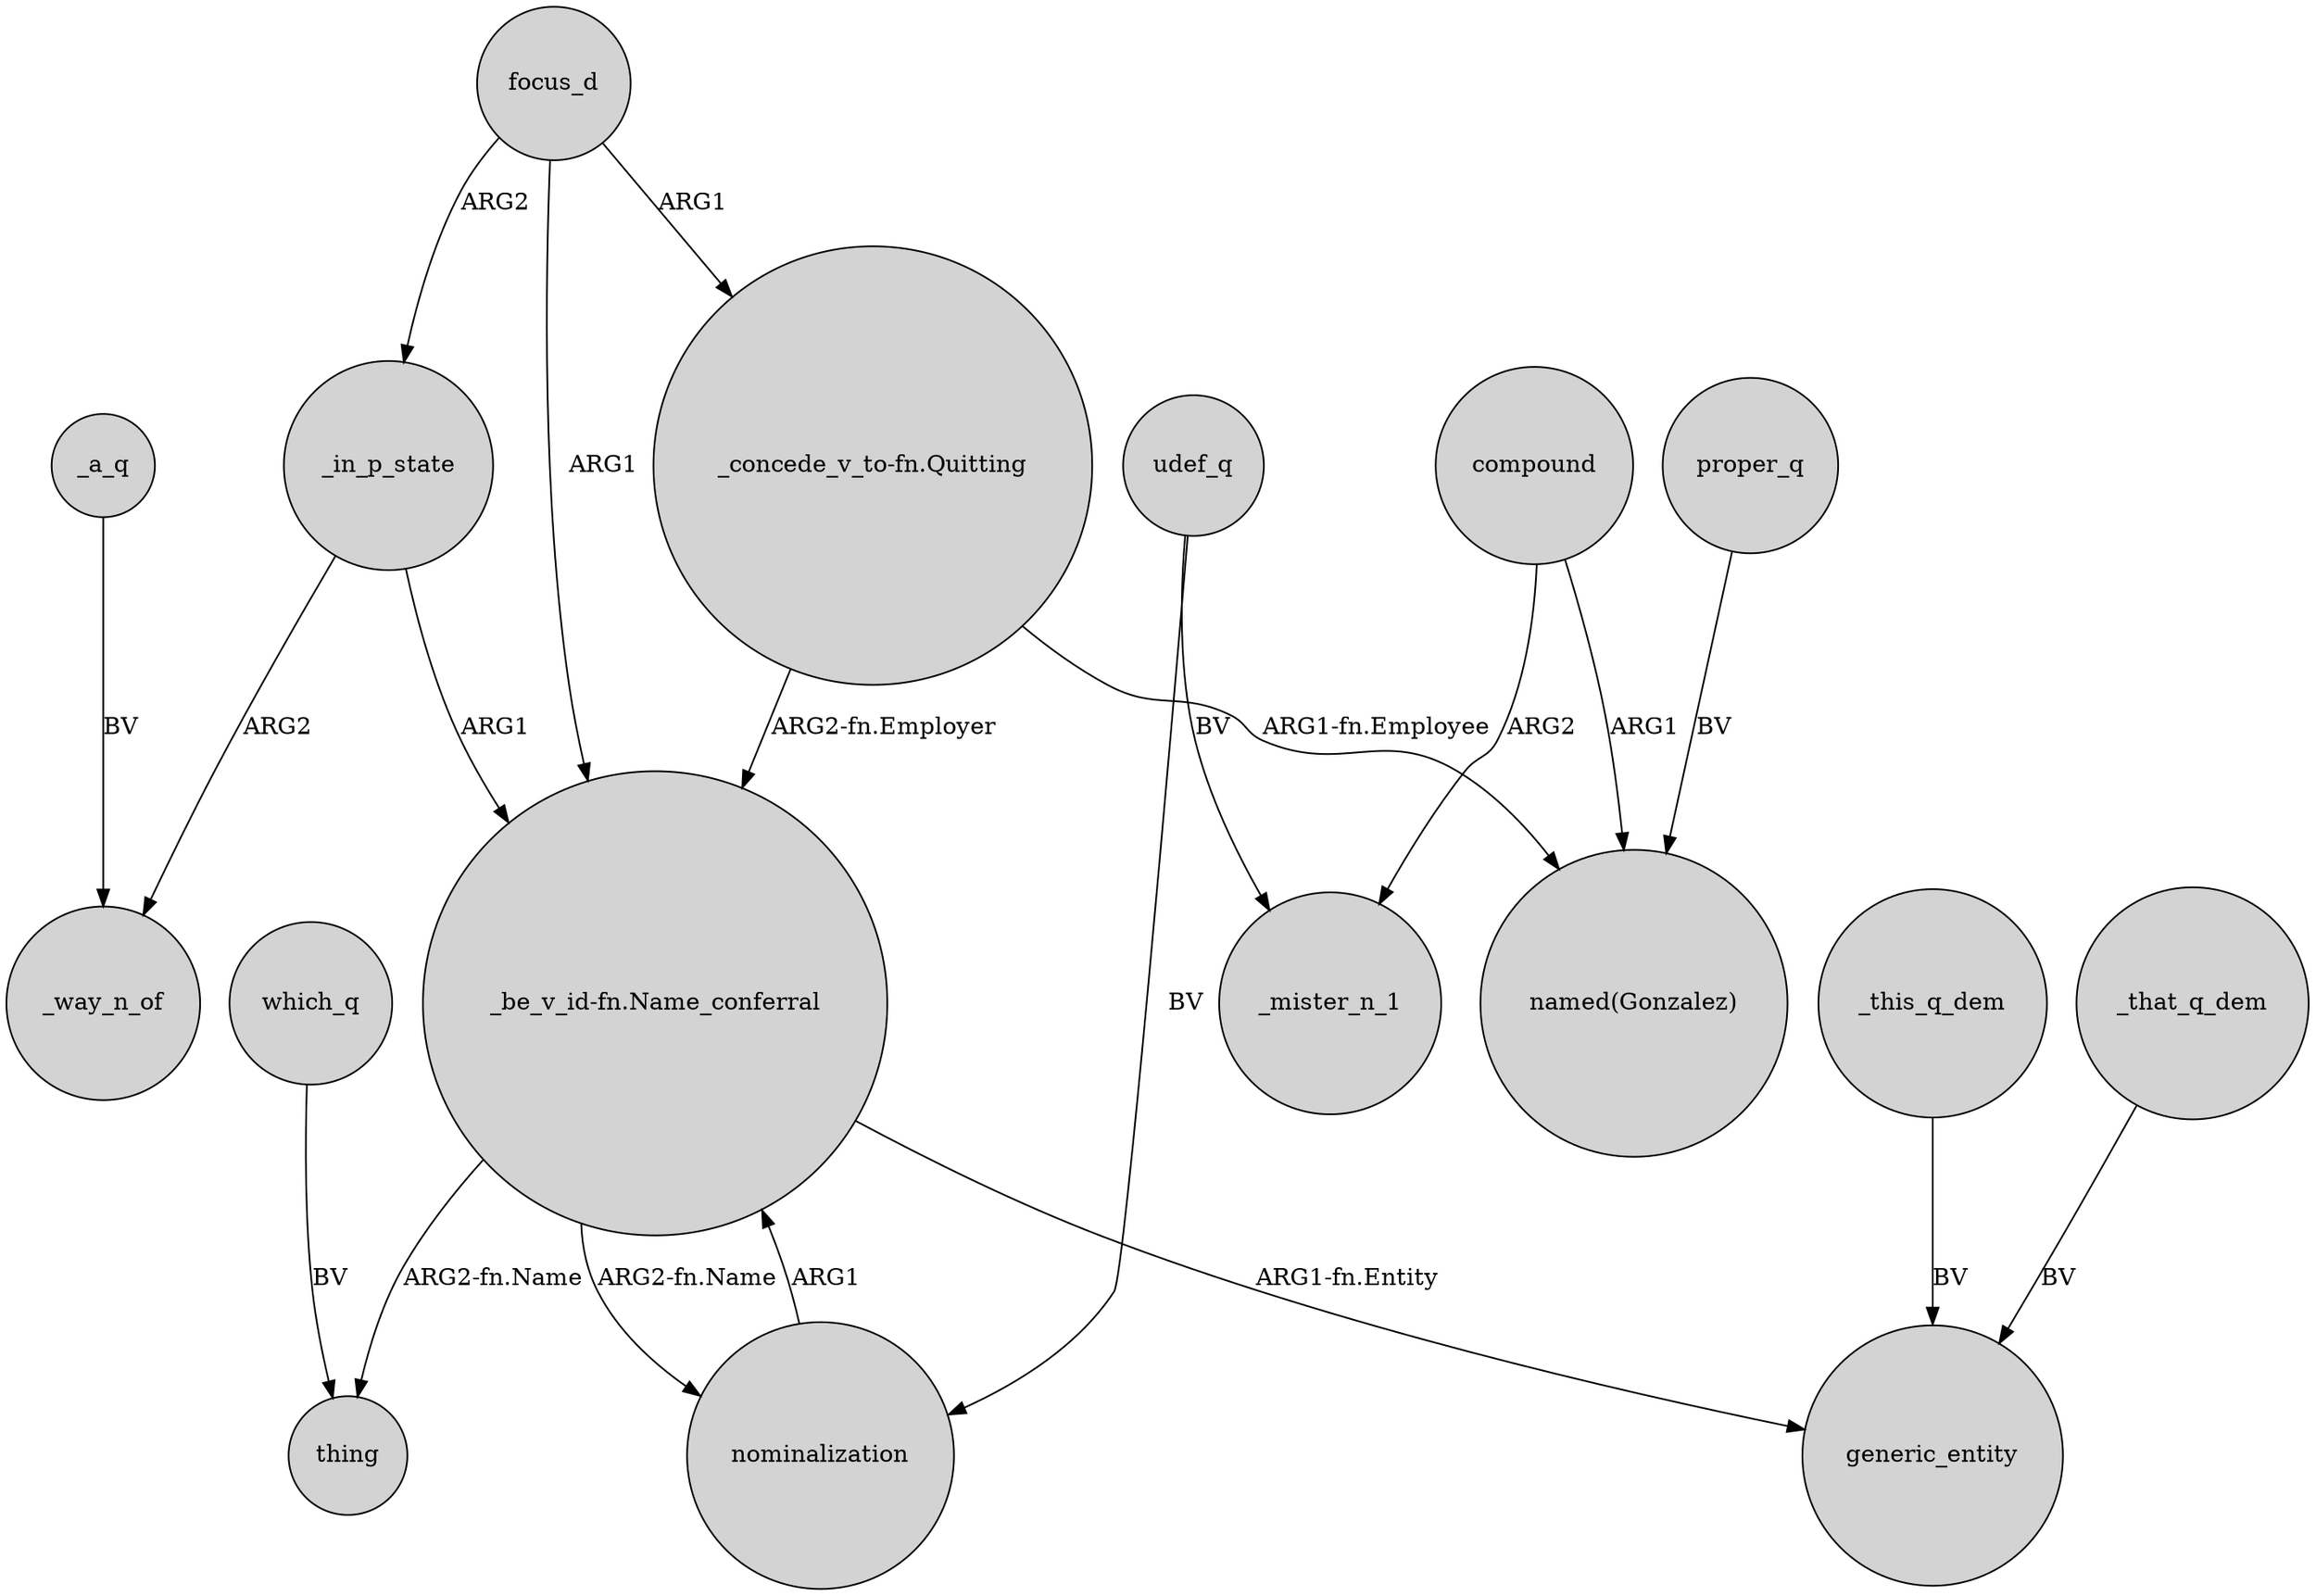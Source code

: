 digraph {
	node [shape=circle style=filled]
	_a_q -> _way_n_of [label=BV]
	compound -> _mister_n_1 [label=ARG2]
	focus_d -> _in_p_state [label=ARG2]
	"_be_v_id-fn.Name_conferral" -> thing [label="ARG2-fn.Name"]
	nominalization -> "_be_v_id-fn.Name_conferral" [label=ARG1]
	"_concede_v_to-fn.Quitting" -> "named(Gonzalez)" [label="ARG1-fn.Employee"]
	which_q -> thing [label=BV]
	udef_q -> nominalization [label=BV]
	udef_q -> _mister_n_1 [label=BV]
	"_be_v_id-fn.Name_conferral" -> nominalization [label="ARG2-fn.Name"]
	compound -> "named(Gonzalez)" [label=ARG1]
	focus_d -> "_be_v_id-fn.Name_conferral" [label=ARG1]
	_this_q_dem -> generic_entity [label=BV]
	_in_p_state -> "_be_v_id-fn.Name_conferral" [label=ARG1]
	_in_p_state -> _way_n_of [label=ARG2]
	"_be_v_id-fn.Name_conferral" -> generic_entity [label="ARG1-fn.Entity"]
	focus_d -> "_concede_v_to-fn.Quitting" [label=ARG1]
	_that_q_dem -> generic_entity [label=BV]
	proper_q -> "named(Gonzalez)" [label=BV]
	"_concede_v_to-fn.Quitting" -> "_be_v_id-fn.Name_conferral" [label="ARG2-fn.Employer"]
}
